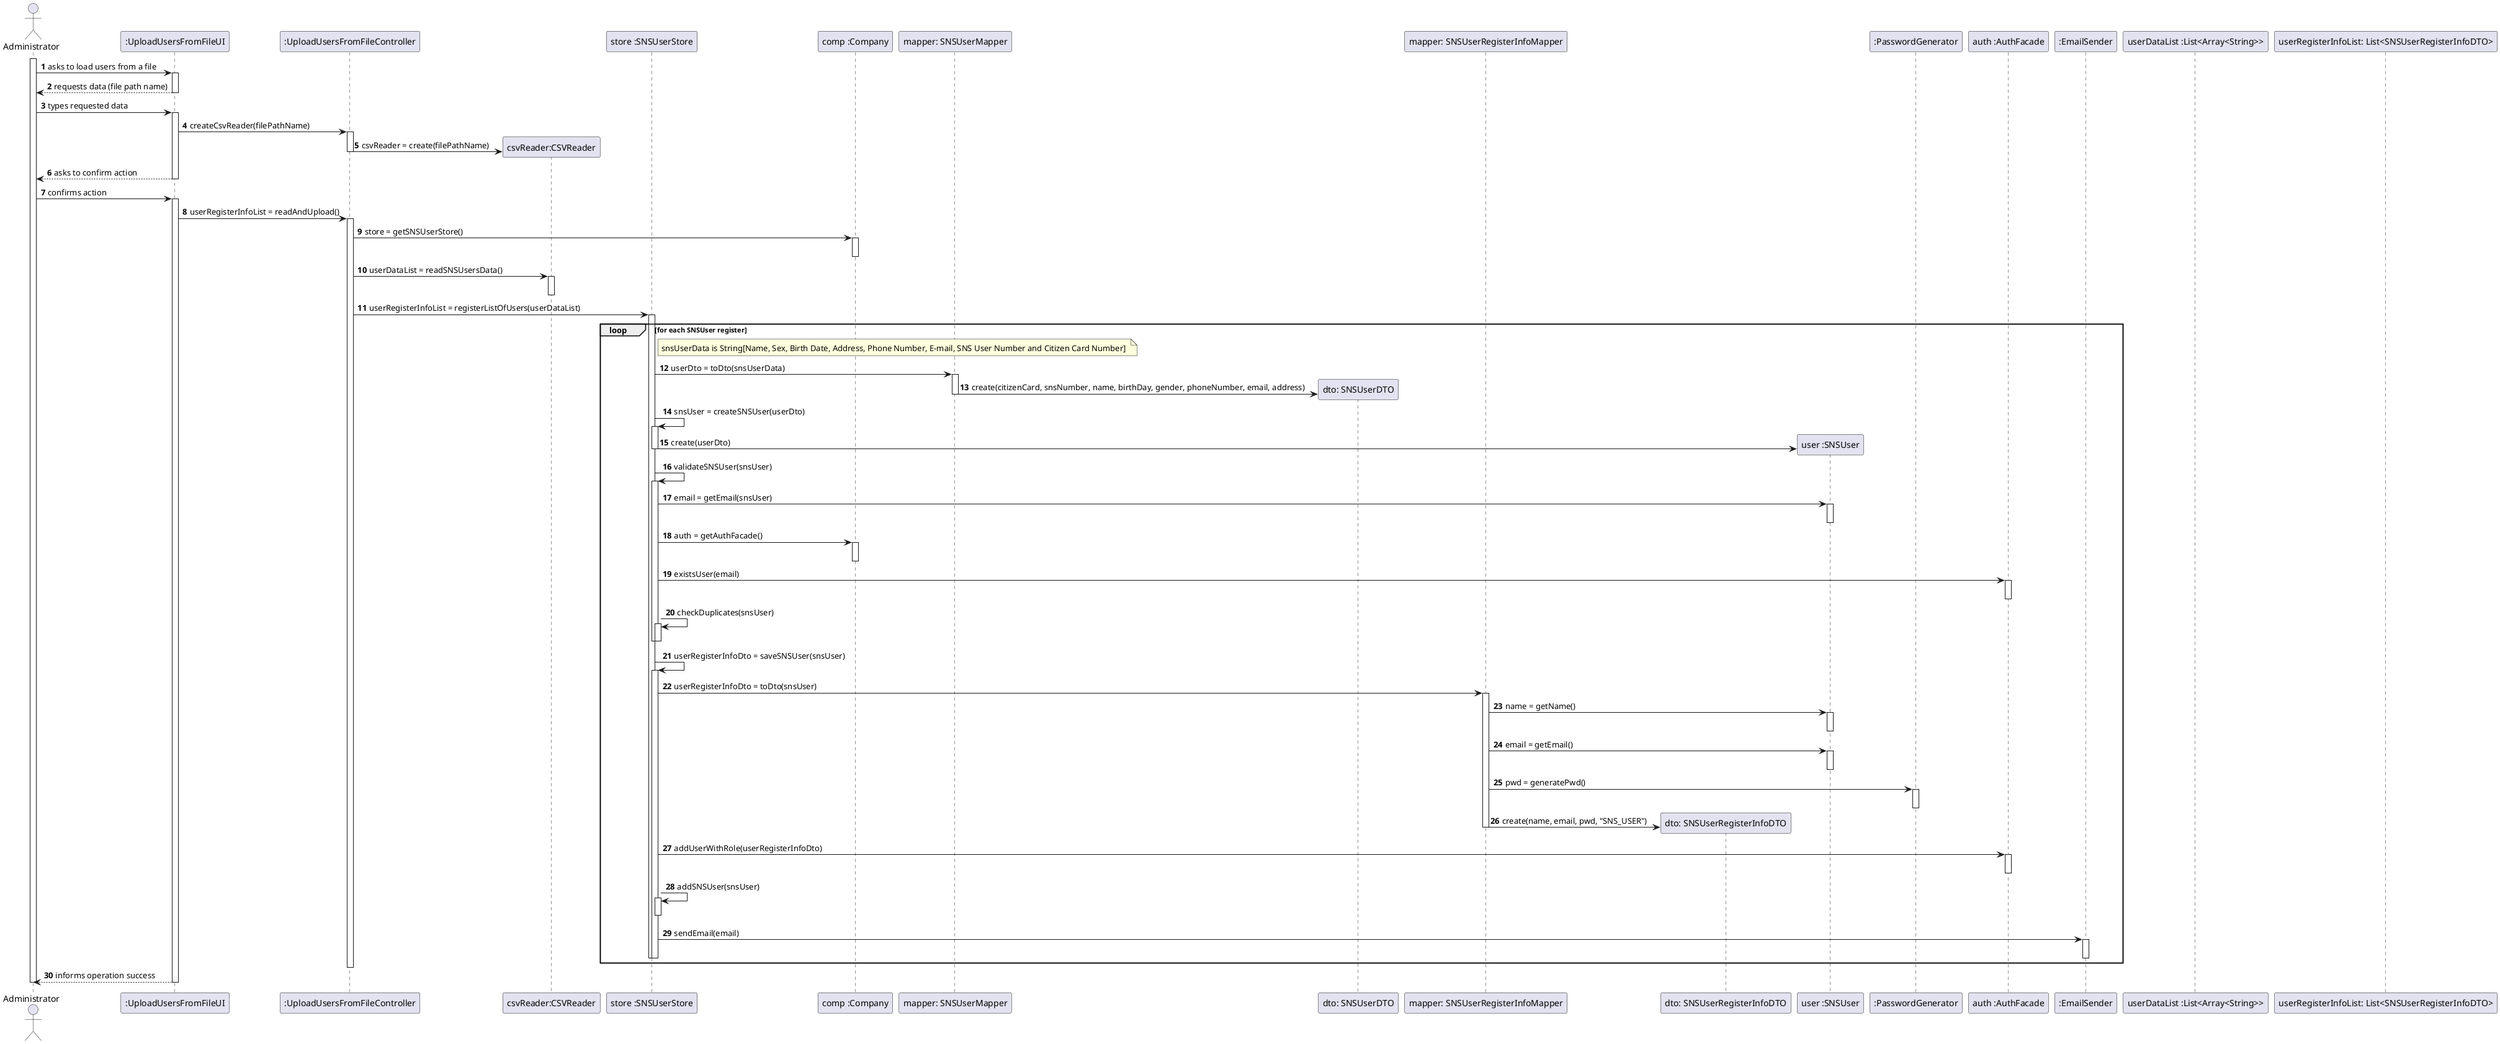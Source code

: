 @startuml
autonumber
'hide footbox
actor "Administrator" as ADM

participant ":UploadUsersFromFileUI" as UI
participant ":UploadUsersFromFileController" as CTRL
participant "csvReader:CSVReader" as CSVR
participant "store :SNSUserStore" as USR_STR
participant "comp :Company" as COMP
participant "mapper: SNSUserMapper" as MAPPER
participant "dto: SNSUserDTO" as DTO
participant "mapper: SNSUserRegisterInfoMapper" as USER_INFO_MAPPER
participant "dto: SNSUserRegisterInfoDTO" as USER_INFO_DTO
participant "user :SNSUser" as USR
participant ":PasswordGenerator" as PWDGEN
participant "auth :AuthFacade" as AUTH
participant ":EmailSender" as EMAIl
participant "userDataList :List<Array<String>>" as LIST
participant "userRegisterInfoList: List<SNSUserRegisterInfoDTO>" as USER_INFO_LIST

activate ADM
ADM -> UI : asks to load users from a file
activate UI
UI --> ADM : requests data (file path name)
deactivate UI

ADM -> UI : types requested data
activate UI

    UI -> CTRL : createCsvReader(filePathName)
    activate CTRL
        CTRL -> CSVR ** : csvReader = create(filePathName)
    deactivate CTRL

UI --> ADM : asks to confirm action
deactivate UI

ADM -> UI : confirms action
activate UI

    UI -> CTRL : userRegisterInfoList = readAndUpload()
    activate CTRL

        CTRL -> COMP : store = getSNSUserStore()
        activate COMP
        deactivate COMP

        CTRL -> CSVR : userDataList = readSNSUsersData()
        activate CSVR
        deactivate CSVR

        CTRL -> USR_STR : userRegisterInfoList = registerListOfUsers(userDataList)
        activate USR_STR

        loop for each SNSUser register
        note right of USR_STR
            snsUserData is String[Name, Sex, Birth Date, Address, Phone Number, E-mail, SNS User Number and Citizen Card Number] 
        end note
            USR_STR -> MAPPER : userDto = toDto(snsUserData)
            activate MAPPER
                MAPPER -> DTO ** : create(citizenCard, snsNumber, name, birthDay, gender, phoneNumber, email, address)
            deactivate MAPPER


            USR_STR -> USR_STR : snsUser = createSNSUser(userDto)
            activate USR_STR
                USR_STR -> USR** : create(userDto)
            deactivate USR_STR

            USR_STR -> USR_STR : validateSNSUser(snsUser)
            activate USR_STR
                USR_STR -> USR : email = getEmail(snsUser)
                activate USR
                deactivate USR

                USR_STR -> COMP : auth = getAuthFacade()
                activate COMP
                deactivate COMP

                USR_STR -> AUTH : existsUser(email)
                activate AUTH
                deactivate AUTH

                USR_STR -> USR_STR : checkDuplicates(snsUser)
                activate USR_STR
            deactivate USR_STR

            deactivate USR_STR

            USR_STR -> USR_STR : userRegisterInfoDto = saveSNSUser(snsUser)
            activate USR_STR

                USR_STR -> USER_INFO_MAPPER : userRegisterInfoDto = toDto(snsUser)
                activate USER_INFO_MAPPER

                    USER_INFO_MAPPER -> USR : name = getName()
                    activate USR
                    deactivate USR

                    USER_INFO_MAPPER -> USR : email = getEmail()
                    activate USR
                    deactivate USR

                    USER_INFO_MAPPER -> PWDGEN : pwd = generatePwd()
                    activate PWDGEN
                    deactivate PWDGEN

                    USER_INFO_MAPPER -> USER_INFO_DTO ** : create(name, email, pwd, "SNS_USER")

                deactivate USER_INFO_MAPPER

            USR_STR -> AUTH : addUserWithRole(userRegisterInfoDto)
            activate AUTH
            deactivate AUTH

            USR_STR -> USR_STR : addSNSUser(snsUser)
            activate USR_STR
            deactivate USR_STR
           
            USR_STR -> EMAIl : sendEmail(email)
      
            activate EMAIl
            deactivate EMAIl

            deactivate USR_STR
        deactivate USR_STR
        end
    deactivate CTRL

UI --> ADM : informs operation success
deactivate UI

deactivate ADM

@enduml